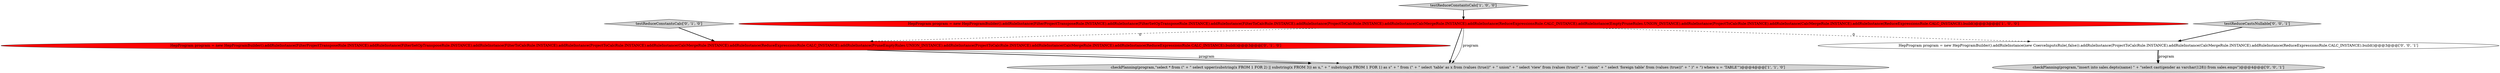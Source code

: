 digraph {
3 [style = filled, label = "HepProgram program = new HepProgramBuilder().addRuleInstance(FilterProjectTransposeRule.INSTANCE).addRuleInstance(FilterSetOpTransposeRule.INSTANCE).addRuleInstance(FilterToCalcRule.INSTANCE).addRuleInstance(ProjectToCalcRule.INSTANCE).addRuleInstance(CalcMergeRule.INSTANCE).addRuleInstance(ReduceExpressionsRule.CALC_INSTANCE).addRuleInstance(PruneEmptyRules.UNION_INSTANCE).addRuleInstance(ProjectToCalcRule.INSTANCE).addRuleInstance(CalcMergeRule.INSTANCE).addRuleInstance(ReduceExpressionsRule.CALC_INSTANCE).build()@@@3@@@['0', '1', '0']", fillcolor = red, shape = ellipse image = "AAA1AAABBB2BBB"];
5 [style = filled, label = "checkPlanning(program,\"insert into sales.depts(name) \" + \"select cast(gender as varchar(128)) from sales.emps\")@@@4@@@['0', '0', '1']", fillcolor = lightgray, shape = ellipse image = "AAA0AAABBB3BBB"];
4 [style = filled, label = "testReduceConstantsCalc['0', '1', '0']", fillcolor = lightgray, shape = diamond image = "AAA0AAABBB2BBB"];
1 [style = filled, label = "HepProgram program = new HepProgramBuilder().addRuleInstance(FilterProjectTransposeRule.INSTANCE).addRuleInstance(FilterSetOpTransposeRule.INSTANCE).addRuleInstance(FilterToCalcRule.INSTANCE).addRuleInstance(ProjectToCalcRule.INSTANCE).addRuleInstance(CalcMergeRule.INSTANCE).addRuleInstance(ReduceExpressionsRule.CALC_INSTANCE).addRuleInstance(EmptyPruneRules.UNION_INSTANCE).addRuleInstance(ProjectToCalcRule.INSTANCE).addRuleInstance(CalcMergeRule.INSTANCE).addRuleInstance(ReduceExpressionsRule.CALC_INSTANCE).build()@@@3@@@['1', '0', '0']", fillcolor = red, shape = ellipse image = "AAA1AAABBB1BBB"];
0 [style = filled, label = "testReduceConstantsCalc['1', '0', '0']", fillcolor = lightgray, shape = diamond image = "AAA0AAABBB1BBB"];
7 [style = filled, label = "HepProgram program = new HepProgramBuilder().addRuleInstance(new CoerceInputsRule(,false)).addRuleInstance(ProjectToCalcRule.INSTANCE).addRuleInstance(CalcMergeRule.INSTANCE).addRuleInstance(ReduceExpressionsRule.CALC_INSTANCE).build()@@@3@@@['0', '0', '1']", fillcolor = white, shape = ellipse image = "AAA0AAABBB3BBB"];
2 [style = filled, label = "checkPlanning(program,\"select * from (\" + \" select upper(substring(x FROM 1 FOR 2) || substring(x FROM 3)) as u,\" + \" substring(x FROM 1 FOR 1) as s\" + \" from (\" + \" select 'table' as x from (values (true))\" + \" union\" + \" select 'view' from (values (true))\" + \" union\" + \" select 'foreign table' from (values (true))\" + \" )\" + \") where u = 'TABLE'\")@@@4@@@['1', '1', '0']", fillcolor = lightgray, shape = ellipse image = "AAA0AAABBB1BBB"];
6 [style = filled, label = "testReduceCastsNullable['0', '0', '1']", fillcolor = lightgray, shape = diamond image = "AAA0AAABBB3BBB"];
4->3 [style = bold, label=""];
1->2 [style = bold, label=""];
7->5 [style = bold, label=""];
1->2 [style = solid, label="program"];
1->3 [style = dashed, label="0"];
1->7 [style = dashed, label="0"];
3->2 [style = bold, label=""];
6->7 [style = bold, label=""];
0->1 [style = bold, label=""];
7->5 [style = solid, label="program"];
3->2 [style = solid, label="program"];
}
